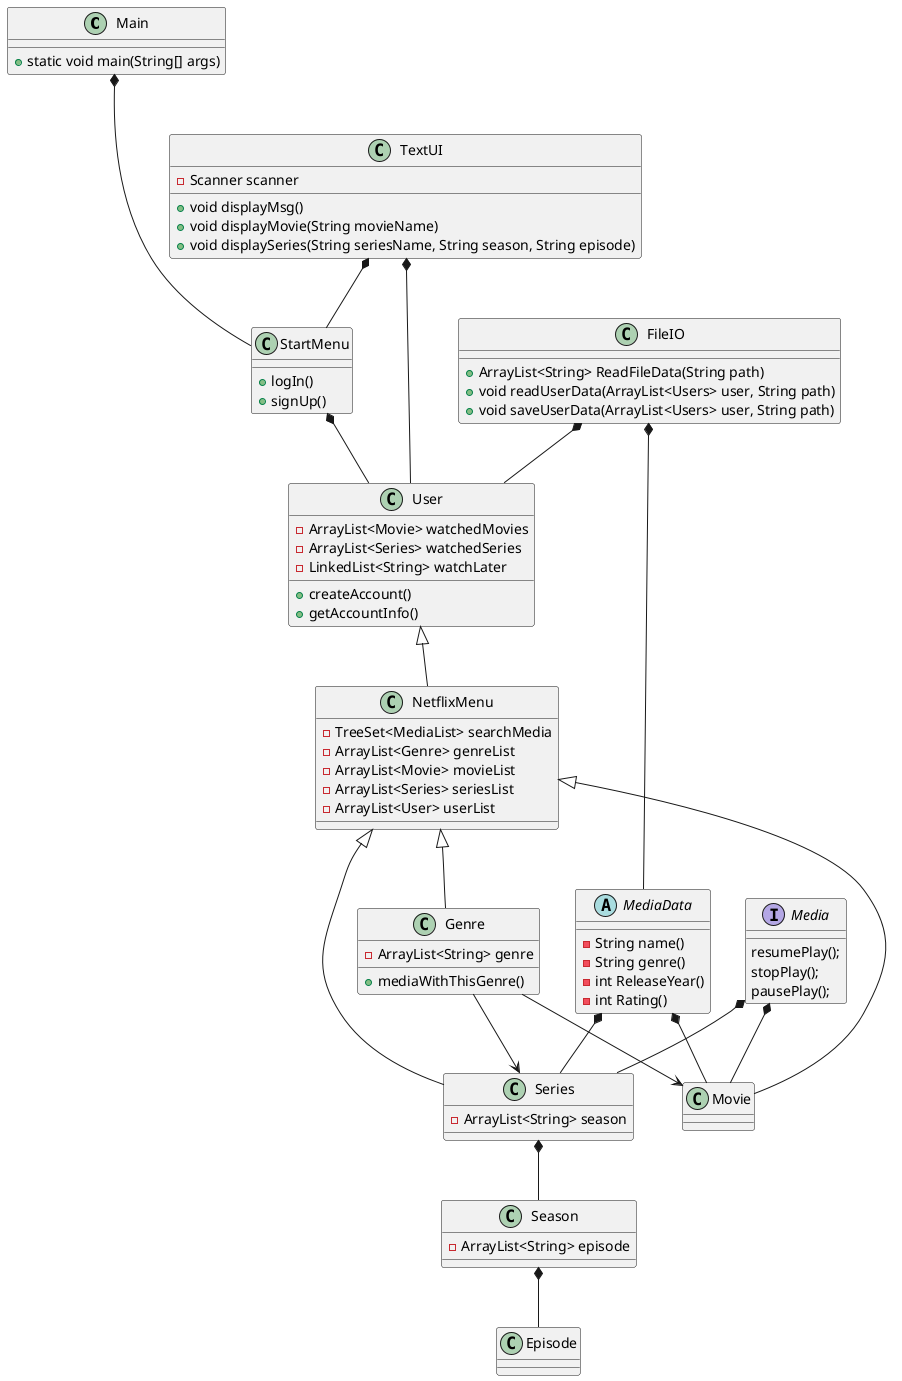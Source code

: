 @startuml
'https://plantuml.com/class-diagram

class Main{
+ static void main(String[] args)
}

class StartMenu {
+ logIn()
+ signUp()
}

class User {
- ArrayList<Movie> watchedMovies
- ArrayList<Series> watchedSeries
- LinkedList<String> watchLater
+ createAccount()
+ getAccountInfo()
}

class FileIO {
+ ArrayList<String> ReadFileData(String path)
+ void readUserData(ArrayList<Users> user, String path)
+ void saveUserData(ArrayList<Users> user, String path)
}

interface Media {
resumePlay();
stopPlay();
pausePlay();

}
abstract MediaData{
- String name()
- String genre()
- int ReleaseYear()
- int Rating()


}

class NetflixMenu {
- TreeSet<MediaList> searchMedia
- ArrayList<Genre> genreList
- ArrayList<Movie> movieList
- ArrayList<Series> seriesList
- ArrayList<User> userList

}

class Movie {
}

class Genre {
- ArrayList<String> genre
+ mediaWithThisGenre()
}

class Series {
- ArrayList<String> season
}

class Season {
- ArrayList<String> episode
}

class Episode {

}

class TextUI {
- Scanner scanner
+ void displayMsg()
+ void displayMovie(String movieName)
+ void displaySeries(String seriesName, String season, String episode)
}

Main *--- StartMenu
StartMenu *-- User
User <|-- NetflixMenu
NetflixMenu <|-- Movie
NetflixMenu <|-- Series
NetflixMenu <|-- Genre
Genre --> Movie
Genre --> Series
Series *-- Season
Season *-- Episode
Media *-- Movie
Media *-- Series
FileIO *-- User
TextUI *-- User
TextUI *-- StartMenu
MediaData *-- Movie
MediaData *-- Series
FileIO *-- MediaData

@enduml